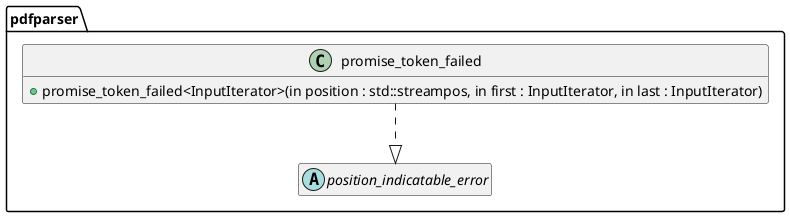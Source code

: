 @startuml tokenizer_errors
hide empty members
namespace pdfparser {
class promise_token_failed {
	+promise_token_failed<InputIterator>(in position : std::streampos, in first : InputIterator, in last : InputIterator)
}
promise_token_failed ..|> position_indicatable_error

abstract position_indicatable_error {}
}
@enduml
